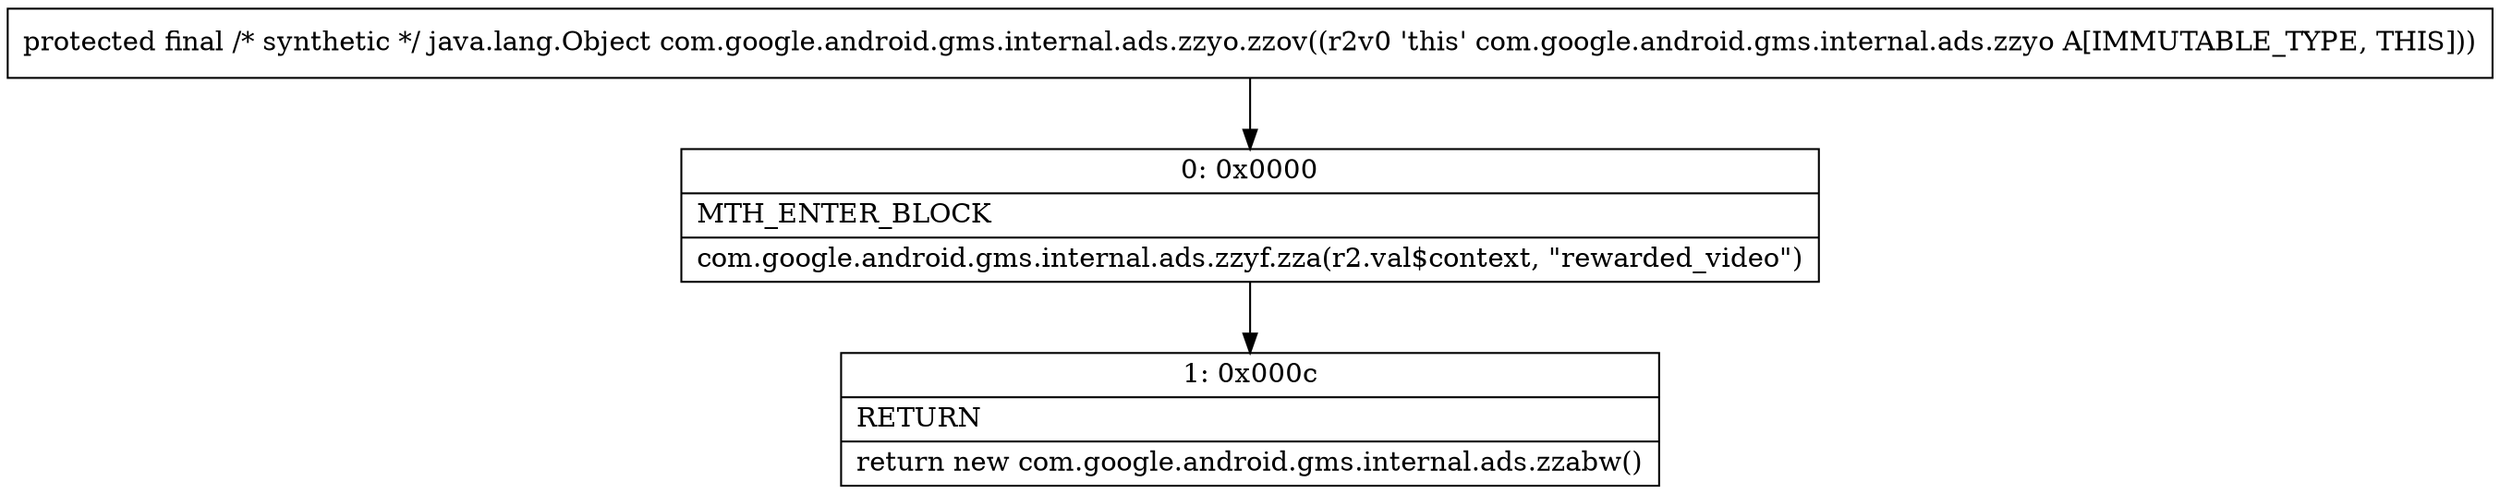 digraph "CFG forcom.google.android.gms.internal.ads.zzyo.zzov()Ljava\/lang\/Object;" {
Node_0 [shape=record,label="{0\:\ 0x0000|MTH_ENTER_BLOCK\l|com.google.android.gms.internal.ads.zzyf.zza(r2.val$context, \"rewarded_video\")\l}"];
Node_1 [shape=record,label="{1\:\ 0x000c|RETURN\l|return new com.google.android.gms.internal.ads.zzabw()\l}"];
MethodNode[shape=record,label="{protected final \/* synthetic *\/ java.lang.Object com.google.android.gms.internal.ads.zzyo.zzov((r2v0 'this' com.google.android.gms.internal.ads.zzyo A[IMMUTABLE_TYPE, THIS])) }"];
MethodNode -> Node_0;
Node_0 -> Node_1;
}

